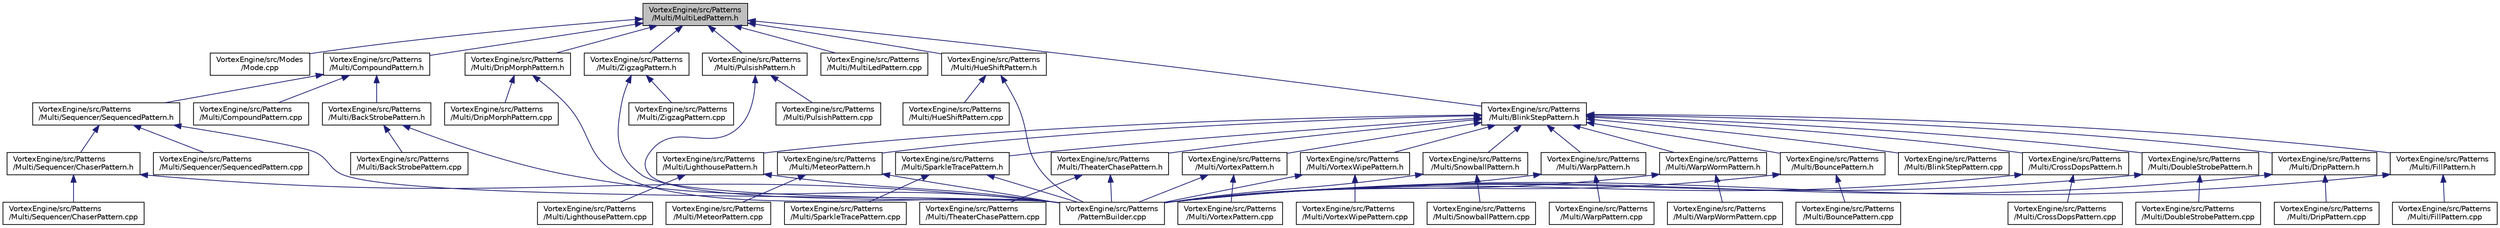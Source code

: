 digraph "VortexEngine/src/Patterns/Multi/MultiLedPattern.h"
{
 // INTERACTIVE_SVG=YES
 // LATEX_PDF_SIZE
  bgcolor="transparent";
  edge [fontname="Helvetica",fontsize="10",labelfontname="Helvetica",labelfontsize="10"];
  node [fontname="Helvetica",fontsize="10",shape=record];
  Node1 [label="VortexEngine/src/Patterns\l/Multi/MultiLedPattern.h",height=0.2,width=0.4,color="black", fillcolor="grey75", style="filled", fontcolor="black",tooltip=" "];
  Node1 -> Node2 [dir="back",color="midnightblue",fontsize="10",style="solid"];
  Node2 [label="VortexEngine/src/Modes\l/Mode.cpp",height=0.2,width=0.4,color="black",URL="$Mode_8cpp.html",tooltip=" "];
  Node1 -> Node3 [dir="back",color="midnightblue",fontsize="10",style="solid"];
  Node3 [label="VortexEngine/src/Patterns\l/Multi/CompoundPattern.h",height=0.2,width=0.4,color="black",URL="$CompoundPattern_8h.html",tooltip=" "];
  Node3 -> Node4 [dir="back",color="midnightblue",fontsize="10",style="solid"];
  Node4 [label="VortexEngine/src/Patterns\l/Multi/BackStrobePattern.h",height=0.2,width=0.4,color="black",URL="$BackStrobePattern_8h.html",tooltip=" "];
  Node4 -> Node5 [dir="back",color="midnightblue",fontsize="10",style="solid"];
  Node5 [label="VortexEngine/src/Patterns\l/Multi/BackStrobePattern.cpp",height=0.2,width=0.4,color="black",URL="$BackStrobePattern_8cpp.html",tooltip=" "];
  Node4 -> Node6 [dir="back",color="midnightblue",fontsize="10",style="solid"];
  Node6 [label="VortexEngine/src/Patterns\l/PatternBuilder.cpp",height=0.2,width=0.4,color="black",URL="$PatternBuilder_8cpp.html",tooltip=" "];
  Node3 -> Node7 [dir="back",color="midnightblue",fontsize="10",style="solid"];
  Node7 [label="VortexEngine/src/Patterns\l/Multi/CompoundPattern.cpp",height=0.2,width=0.4,color="black",URL="$CompoundPattern_8cpp.html",tooltip=" "];
  Node3 -> Node8 [dir="back",color="midnightblue",fontsize="10",style="solid"];
  Node8 [label="VortexEngine/src/Patterns\l/Multi/Sequencer/SequencedPattern.h",height=0.2,width=0.4,color="black",URL="$SequencedPattern_8h.html",tooltip=" "];
  Node8 -> Node9 [dir="back",color="midnightblue",fontsize="10",style="solid"];
  Node9 [label="VortexEngine/src/Patterns\l/Multi/Sequencer/ChaserPattern.h",height=0.2,width=0.4,color="black",URL="$ChaserPattern_8h.html",tooltip=" "];
  Node9 -> Node10 [dir="back",color="midnightblue",fontsize="10",style="solid"];
  Node10 [label="VortexEngine/src/Patterns\l/Multi/Sequencer/ChaserPattern.cpp",height=0.2,width=0.4,color="black",URL="$ChaserPattern_8cpp.html",tooltip=" "];
  Node9 -> Node6 [dir="back",color="midnightblue",fontsize="10",style="solid"];
  Node8 -> Node11 [dir="back",color="midnightblue",fontsize="10",style="solid"];
  Node11 [label="VortexEngine/src/Patterns\l/Multi/Sequencer/SequencedPattern.cpp",height=0.2,width=0.4,color="black",URL="$SequencedPattern_8cpp.html",tooltip=" "];
  Node8 -> Node6 [dir="back",color="midnightblue",fontsize="10",style="solid"];
  Node1 -> Node12 [dir="back",color="midnightblue",fontsize="10",style="solid"];
  Node12 [label="VortexEngine/src/Patterns\l/Multi/BlinkStepPattern.h",height=0.2,width=0.4,color="black",URL="$BlinkStepPattern_8h.html",tooltip=" "];
  Node12 -> Node13 [dir="back",color="midnightblue",fontsize="10",style="solid"];
  Node13 [label="VortexEngine/src/Patterns\l/Multi/BlinkStepPattern.cpp",height=0.2,width=0.4,color="black",URL="$BlinkStepPattern_8cpp.html",tooltip=" "];
  Node12 -> Node14 [dir="back",color="midnightblue",fontsize="10",style="solid"];
  Node14 [label="VortexEngine/src/Patterns\l/Multi/BouncePattern.h",height=0.2,width=0.4,color="black",URL="$BouncePattern_8h.html",tooltip=" "];
  Node14 -> Node15 [dir="back",color="midnightblue",fontsize="10",style="solid"];
  Node15 [label="VortexEngine/src/Patterns\l/Multi/BouncePattern.cpp",height=0.2,width=0.4,color="black",URL="$BouncePattern_8cpp.html",tooltip=" "];
  Node14 -> Node6 [dir="back",color="midnightblue",fontsize="10",style="solid"];
  Node12 -> Node16 [dir="back",color="midnightblue",fontsize="10",style="solid"];
  Node16 [label="VortexEngine/src/Patterns\l/Multi/CrossDopsPattern.h",height=0.2,width=0.4,color="black",URL="$CrossDopsPattern_8h.html",tooltip=" "];
  Node16 -> Node17 [dir="back",color="midnightblue",fontsize="10",style="solid"];
  Node17 [label="VortexEngine/src/Patterns\l/Multi/CrossDopsPattern.cpp",height=0.2,width=0.4,color="black",URL="$CrossDopsPattern_8cpp.html",tooltip=" "];
  Node16 -> Node6 [dir="back",color="midnightblue",fontsize="10",style="solid"];
  Node12 -> Node18 [dir="back",color="midnightblue",fontsize="10",style="solid"];
  Node18 [label="VortexEngine/src/Patterns\l/Multi/DoubleStrobePattern.h",height=0.2,width=0.4,color="black",URL="$DoubleStrobePattern_8h.html",tooltip=" "];
  Node18 -> Node19 [dir="back",color="midnightblue",fontsize="10",style="solid"];
  Node19 [label="VortexEngine/src/Patterns\l/Multi/DoubleStrobePattern.cpp",height=0.2,width=0.4,color="black",URL="$DoubleStrobePattern_8cpp.html",tooltip=" "];
  Node18 -> Node6 [dir="back",color="midnightblue",fontsize="10",style="solid"];
  Node12 -> Node20 [dir="back",color="midnightblue",fontsize="10",style="solid"];
  Node20 [label="VortexEngine/src/Patterns\l/Multi/DripPattern.h",height=0.2,width=0.4,color="black",URL="$DripPattern_8h.html",tooltip=" "];
  Node20 -> Node21 [dir="back",color="midnightblue",fontsize="10",style="solid"];
  Node21 [label="VortexEngine/src/Patterns\l/Multi/DripPattern.cpp",height=0.2,width=0.4,color="black",URL="$DripPattern_8cpp.html",tooltip=" "];
  Node20 -> Node6 [dir="back",color="midnightblue",fontsize="10",style="solid"];
  Node12 -> Node22 [dir="back",color="midnightblue",fontsize="10",style="solid"];
  Node22 [label="VortexEngine/src/Patterns\l/Multi/FillPattern.h",height=0.2,width=0.4,color="black",URL="$FillPattern_8h.html",tooltip=" "];
  Node22 -> Node23 [dir="back",color="midnightblue",fontsize="10",style="solid"];
  Node23 [label="VortexEngine/src/Patterns\l/Multi/FillPattern.cpp",height=0.2,width=0.4,color="black",URL="$FillPattern_8cpp.html",tooltip=" "];
  Node22 -> Node6 [dir="back",color="midnightblue",fontsize="10",style="solid"];
  Node12 -> Node24 [dir="back",color="midnightblue",fontsize="10",style="solid"];
  Node24 [label="VortexEngine/src/Patterns\l/Multi/LighthousePattern.h",height=0.2,width=0.4,color="black",URL="$LighthousePattern_8h.html",tooltip=" "];
  Node24 -> Node25 [dir="back",color="midnightblue",fontsize="10",style="solid"];
  Node25 [label="VortexEngine/src/Patterns\l/Multi/LighthousePattern.cpp",height=0.2,width=0.4,color="black",URL="$LighthousePattern_8cpp.html",tooltip=" "];
  Node24 -> Node6 [dir="back",color="midnightblue",fontsize="10",style="solid"];
  Node12 -> Node26 [dir="back",color="midnightblue",fontsize="10",style="solid"];
  Node26 [label="VortexEngine/src/Patterns\l/Multi/MeteorPattern.h",height=0.2,width=0.4,color="black",URL="$MeteorPattern_8h.html",tooltip=" "];
  Node26 -> Node27 [dir="back",color="midnightblue",fontsize="10",style="solid"];
  Node27 [label="VortexEngine/src/Patterns\l/Multi/MeteorPattern.cpp",height=0.2,width=0.4,color="black",URL="$MeteorPattern_8cpp.html",tooltip=" "];
  Node26 -> Node6 [dir="back",color="midnightblue",fontsize="10",style="solid"];
  Node12 -> Node28 [dir="back",color="midnightblue",fontsize="10",style="solid"];
  Node28 [label="VortexEngine/src/Patterns\l/Multi/SnowballPattern.h",height=0.2,width=0.4,color="black",URL="$SnowballPattern_8h.html",tooltip=" "];
  Node28 -> Node29 [dir="back",color="midnightblue",fontsize="10",style="solid"];
  Node29 [label="VortexEngine/src/Patterns\l/Multi/SnowballPattern.cpp",height=0.2,width=0.4,color="black",URL="$SnowballPattern_8cpp.html",tooltip=" "];
  Node28 -> Node6 [dir="back",color="midnightblue",fontsize="10",style="solid"];
  Node12 -> Node30 [dir="back",color="midnightblue",fontsize="10",style="solid"];
  Node30 [label="VortexEngine/src/Patterns\l/Multi/SparkleTracePattern.h",height=0.2,width=0.4,color="black",URL="$SparkleTracePattern_8h.html",tooltip=" "];
  Node30 -> Node31 [dir="back",color="midnightblue",fontsize="10",style="solid"];
  Node31 [label="VortexEngine/src/Patterns\l/Multi/SparkleTracePattern.cpp",height=0.2,width=0.4,color="black",URL="$SparkleTracePattern_8cpp.html",tooltip=" "];
  Node30 -> Node6 [dir="back",color="midnightblue",fontsize="10",style="solid"];
  Node12 -> Node32 [dir="back",color="midnightblue",fontsize="10",style="solid"];
  Node32 [label="VortexEngine/src/Patterns\l/Multi/TheaterChasePattern.h",height=0.2,width=0.4,color="black",URL="$TheaterChasePattern_8h.html",tooltip=" "];
  Node32 -> Node33 [dir="back",color="midnightblue",fontsize="10",style="solid"];
  Node33 [label="VortexEngine/src/Patterns\l/Multi/TheaterChasePattern.cpp",height=0.2,width=0.4,color="black",URL="$TheaterChasePattern_8cpp.html",tooltip=" "];
  Node32 -> Node6 [dir="back",color="midnightblue",fontsize="10",style="solid"];
  Node12 -> Node34 [dir="back",color="midnightblue",fontsize="10",style="solid"];
  Node34 [label="VortexEngine/src/Patterns\l/Multi/VortexPattern.h",height=0.2,width=0.4,color="black",URL="$VortexPattern_8h.html",tooltip=" "];
  Node34 -> Node35 [dir="back",color="midnightblue",fontsize="10",style="solid"];
  Node35 [label="VortexEngine/src/Patterns\l/Multi/VortexPattern.cpp",height=0.2,width=0.4,color="black",URL="$VortexPattern_8cpp.html",tooltip=" "];
  Node34 -> Node6 [dir="back",color="midnightblue",fontsize="10",style="solid"];
  Node12 -> Node36 [dir="back",color="midnightblue",fontsize="10",style="solid"];
  Node36 [label="VortexEngine/src/Patterns\l/Multi/VortexWipePattern.h",height=0.2,width=0.4,color="black",URL="$VortexWipePattern_8h.html",tooltip=" "];
  Node36 -> Node37 [dir="back",color="midnightblue",fontsize="10",style="solid"];
  Node37 [label="VortexEngine/src/Patterns\l/Multi/VortexWipePattern.cpp",height=0.2,width=0.4,color="black",URL="$VortexWipePattern_8cpp.html",tooltip=" "];
  Node36 -> Node6 [dir="back",color="midnightblue",fontsize="10",style="solid"];
  Node12 -> Node38 [dir="back",color="midnightblue",fontsize="10",style="solid"];
  Node38 [label="VortexEngine/src/Patterns\l/Multi/WarpPattern.h",height=0.2,width=0.4,color="black",URL="$WarpPattern_8h.html",tooltip=" "];
  Node38 -> Node39 [dir="back",color="midnightblue",fontsize="10",style="solid"];
  Node39 [label="VortexEngine/src/Patterns\l/Multi/WarpPattern.cpp",height=0.2,width=0.4,color="black",URL="$WarpPattern_8cpp.html",tooltip=" "];
  Node38 -> Node6 [dir="back",color="midnightblue",fontsize="10",style="solid"];
  Node12 -> Node40 [dir="back",color="midnightblue",fontsize="10",style="solid"];
  Node40 [label="VortexEngine/src/Patterns\l/Multi/WarpWormPattern.h",height=0.2,width=0.4,color="black",URL="$WarpWormPattern_8h.html",tooltip=" "];
  Node40 -> Node41 [dir="back",color="midnightblue",fontsize="10",style="solid"];
  Node41 [label="VortexEngine/src/Patterns\l/Multi/WarpWormPattern.cpp",height=0.2,width=0.4,color="black",URL="$WarpWormPattern_8cpp.html",tooltip=" "];
  Node40 -> Node6 [dir="back",color="midnightblue",fontsize="10",style="solid"];
  Node1 -> Node42 [dir="back",color="midnightblue",fontsize="10",style="solid"];
  Node42 [label="VortexEngine/src/Patterns\l/Multi/DripMorphPattern.h",height=0.2,width=0.4,color="black",URL="$DripMorphPattern_8h.html",tooltip=" "];
  Node42 -> Node43 [dir="back",color="midnightblue",fontsize="10",style="solid"];
  Node43 [label="VortexEngine/src/Patterns\l/Multi/DripMorphPattern.cpp",height=0.2,width=0.4,color="black",URL="$DripMorphPattern_8cpp.html",tooltip=" "];
  Node42 -> Node6 [dir="back",color="midnightblue",fontsize="10",style="solid"];
  Node1 -> Node44 [dir="back",color="midnightblue",fontsize="10",style="solid"];
  Node44 [label="VortexEngine/src/Patterns\l/Multi/HueShiftPattern.h",height=0.2,width=0.4,color="black",URL="$HueShiftPattern_8h.html",tooltip=" "];
  Node44 -> Node45 [dir="back",color="midnightblue",fontsize="10",style="solid"];
  Node45 [label="VortexEngine/src/Patterns\l/Multi/HueShiftPattern.cpp",height=0.2,width=0.4,color="black",URL="$HueShiftPattern_8cpp.html",tooltip=" "];
  Node44 -> Node6 [dir="back",color="midnightblue",fontsize="10",style="solid"];
  Node1 -> Node46 [dir="back",color="midnightblue",fontsize="10",style="solid"];
  Node46 [label="VortexEngine/src/Patterns\l/Multi/MultiLedPattern.cpp",height=0.2,width=0.4,color="black",URL="$MultiLedPattern_8cpp.html",tooltip=" "];
  Node1 -> Node47 [dir="back",color="midnightblue",fontsize="10",style="solid"];
  Node47 [label="VortexEngine/src/Patterns\l/Multi/PulsishPattern.h",height=0.2,width=0.4,color="black",URL="$PulsishPattern_8h.html",tooltip=" "];
  Node47 -> Node48 [dir="back",color="midnightblue",fontsize="10",style="solid"];
  Node48 [label="VortexEngine/src/Patterns\l/Multi/PulsishPattern.cpp",height=0.2,width=0.4,color="black",URL="$PulsishPattern_8cpp.html",tooltip=" "];
  Node47 -> Node6 [dir="back",color="midnightblue",fontsize="10",style="solid"];
  Node1 -> Node49 [dir="back",color="midnightblue",fontsize="10",style="solid"];
  Node49 [label="VortexEngine/src/Patterns\l/Multi/ZigzagPattern.h",height=0.2,width=0.4,color="black",URL="$ZigzagPattern_8h.html",tooltip=" "];
  Node49 -> Node50 [dir="back",color="midnightblue",fontsize="10",style="solid"];
  Node50 [label="VortexEngine/src/Patterns\l/Multi/ZigzagPattern.cpp",height=0.2,width=0.4,color="black",URL="$ZigzagPattern_8cpp.html",tooltip=" "];
  Node49 -> Node6 [dir="back",color="midnightblue",fontsize="10",style="solid"];
}
